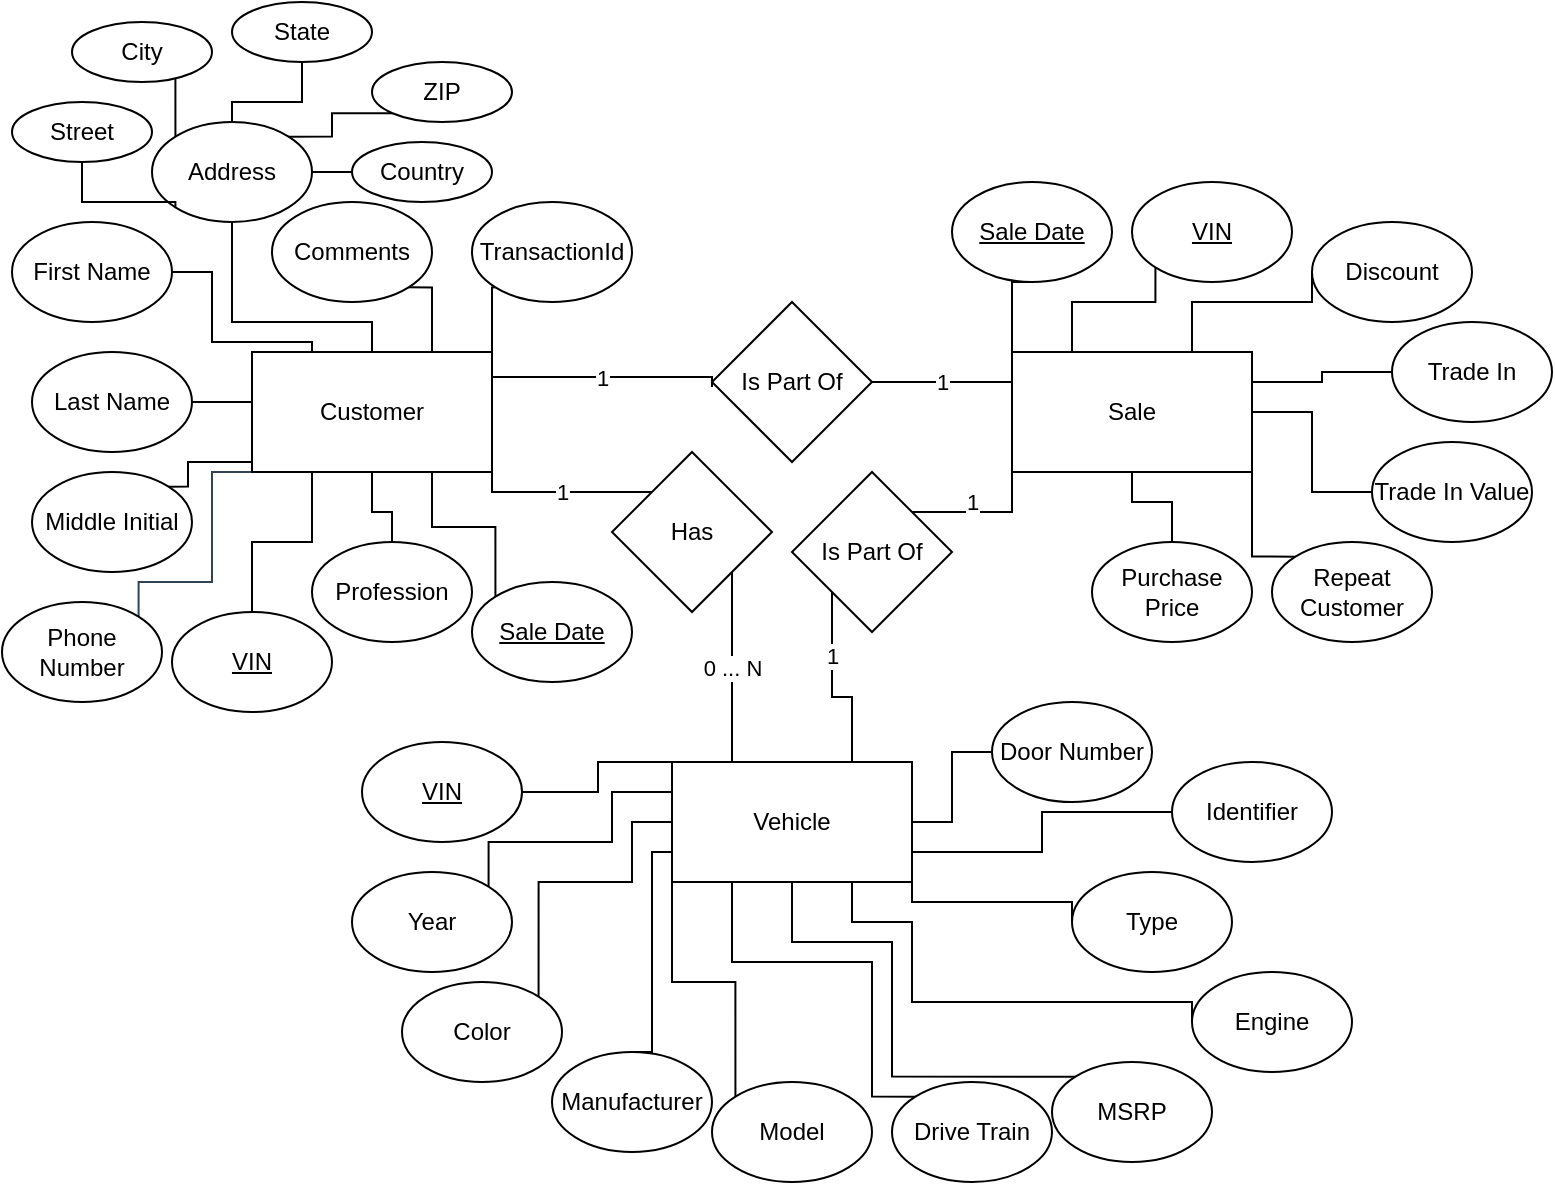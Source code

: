 <mxfile version="22.0.0" type="device">
  <diagram id="R2lEEEUBdFMjLlhIrx00" name="Page-1">
    <mxGraphModel dx="988" dy="582" grid="1" gridSize="10" guides="1" tooltips="1" connect="1" arrows="1" fold="1" page="1" pageScale="1" pageWidth="850" pageHeight="1100" math="0" shadow="0" extFonts="Permanent Marker^https://fonts.googleapis.com/css?family=Permanent+Marker">
      <root>
        <mxCell id="0" />
        <mxCell id="1" parent="0" />
        <mxCell id="QbFRDrq9OHAnYULUhJMN-68" style="edgeStyle=orthogonalEdgeStyle;rounded=0;orthogonalLoop=1;jettySize=auto;html=1;exitX=0;exitY=1;exitDx=0;exitDy=0;entryX=1;entryY=0;entryDx=0;entryDy=0;endArrow=none;endFill=0;" parent="1" source="QbFRDrq9OHAnYULUhJMN-6" target="QbFRDrq9OHAnYULUhJMN-67" edge="1">
          <mxGeometry relative="1" as="geometry">
            <Array as="points">
              <mxPoint x="98" y="280" />
            </Array>
          </mxGeometry>
        </mxCell>
        <mxCell id="yucVVNu-49GvE-tczd0_-43" style="edgeStyle=orthogonalEdgeStyle;rounded=0;orthogonalLoop=1;jettySize=auto;html=1;endArrow=none;endFill=0;exitX=0.5;exitY=1;exitDx=0;exitDy=0;" edge="1" parent="1" source="QbFRDrq9OHAnYULUhJMN-6" target="yucVVNu-49GvE-tczd0_-40">
          <mxGeometry relative="1" as="geometry">
            <mxPoint x="190" y="290" as="sourcePoint" />
          </mxGeometry>
        </mxCell>
        <mxCell id="yucVVNu-49GvE-tczd0_-44" style="edgeStyle=orthogonalEdgeStyle;rounded=0;orthogonalLoop=1;jettySize=auto;html=1;exitX=0.25;exitY=1;exitDx=0;exitDy=0;entryX=0.5;entryY=0;entryDx=0;entryDy=0;endArrow=none;endFill=0;" edge="1" parent="1" source="QbFRDrq9OHAnYULUhJMN-6" target="QbFRDrq9OHAnYULUhJMN-69">
          <mxGeometry relative="1" as="geometry" />
        </mxCell>
        <mxCell id="yucVVNu-49GvE-tczd0_-88" value="1" style="edgeStyle=orthogonalEdgeStyle;rounded=0;orthogonalLoop=1;jettySize=auto;html=1;exitX=1;exitY=0.25;exitDx=0;exitDy=0;entryX=0;entryY=0.5;entryDx=0;entryDy=0;endArrow=none;endFill=0;" edge="1" parent="1">
          <mxGeometry relative="1" as="geometry">
            <mxPoint x="250" y="242.5" as="sourcePoint" />
            <mxPoint x="360" y="242.5" as="targetPoint" />
            <Array as="points">
              <mxPoint x="360" y="237.5" />
            </Array>
          </mxGeometry>
        </mxCell>
        <mxCell id="yucVVNu-49GvE-tczd0_-90" value="1" style="edgeStyle=orthogonalEdgeStyle;rounded=0;orthogonalLoop=1;jettySize=auto;html=1;exitX=1;exitY=1;exitDx=0;exitDy=0;entryX=0;entryY=0;entryDx=0;entryDy=0;endArrow=none;endFill=0;" edge="1" parent="1" source="QbFRDrq9OHAnYULUhJMN-6" target="yucVVNu-49GvE-tczd0_-87">
          <mxGeometry relative="1" as="geometry">
            <Array as="points">
              <mxPoint x="250" y="295" />
            </Array>
          </mxGeometry>
        </mxCell>
        <mxCell id="yucVVNu-49GvE-tczd0_-102" style="edgeStyle=orthogonalEdgeStyle;rounded=0;orthogonalLoop=1;jettySize=auto;html=1;exitX=0;exitY=1;exitDx=0;exitDy=0;entryX=1;entryY=0;entryDx=0;entryDy=0;endArrow=none;endFill=0;fillColor=#647687;strokeColor=#314354;" edge="1" parent="1" source="QbFRDrq9OHAnYULUhJMN-6" target="yucVVNu-49GvE-tczd0_-101">
          <mxGeometry relative="1" as="geometry">
            <Array as="points">
              <mxPoint x="110" y="285" />
              <mxPoint x="110" y="340" />
              <mxPoint x="73" y="340" />
            </Array>
          </mxGeometry>
        </mxCell>
        <mxCell id="QbFRDrq9OHAnYULUhJMN-6" value="Customer" style="rounded=0;whiteSpace=wrap;html=1;" parent="1" vertex="1">
          <mxGeometry x="130" y="225" width="120" height="60" as="geometry" />
        </mxCell>
        <mxCell id="QbFRDrq9OHAnYULUhJMN-24" style="edgeStyle=orthogonalEdgeStyle;rounded=0;orthogonalLoop=1;jettySize=auto;html=1;exitX=0.5;exitY=1;exitDx=0;exitDy=0;endArrow=none;endFill=0;" parent="1" source="QbFRDrq9OHAnYULUhJMN-9" target="QbFRDrq9OHAnYULUhJMN-6" edge="1">
          <mxGeometry relative="1" as="geometry">
            <Array as="points">
              <mxPoint x="120" y="210" />
              <mxPoint x="190" y="210" />
            </Array>
          </mxGeometry>
        </mxCell>
        <mxCell id="QbFRDrq9OHAnYULUhJMN-9" value="Address" style="ellipse;whiteSpace=wrap;html=1;" parent="1" vertex="1">
          <mxGeometry x="80" y="110" width="80" height="50" as="geometry" />
        </mxCell>
        <mxCell id="QbFRDrq9OHAnYULUhJMN-25" style="edgeStyle=orthogonalEdgeStyle;rounded=0;orthogonalLoop=1;jettySize=auto;html=1;exitX=1;exitY=0.5;exitDx=0;exitDy=0;entryX=0.25;entryY=0;entryDx=0;entryDy=0;endArrow=none;endFill=0;" parent="1" source="QbFRDrq9OHAnYULUhJMN-10" target="QbFRDrq9OHAnYULUhJMN-6" edge="1">
          <mxGeometry relative="1" as="geometry">
            <Array as="points">
              <mxPoint x="110" y="185" />
              <mxPoint x="110" y="220" />
            </Array>
          </mxGeometry>
        </mxCell>
        <mxCell id="QbFRDrq9OHAnYULUhJMN-10" value="First Name" style="ellipse;whiteSpace=wrap;html=1;" parent="1" vertex="1">
          <mxGeometry x="10" y="160" width="80" height="50" as="geometry" />
        </mxCell>
        <mxCell id="QbFRDrq9OHAnYULUhJMN-26" style="edgeStyle=orthogonalEdgeStyle;rounded=0;orthogonalLoop=1;jettySize=auto;html=1;exitX=1;exitY=0.5;exitDx=0;exitDy=0;entryX=0;entryY=0.5;entryDx=0;entryDy=0;endArrow=none;endFill=0;" parent="1" source="QbFRDrq9OHAnYULUhJMN-12" target="QbFRDrq9OHAnYULUhJMN-6" edge="1">
          <mxGeometry relative="1" as="geometry" />
        </mxCell>
        <mxCell id="QbFRDrq9OHAnYULUhJMN-12" value="Last Name" style="ellipse;whiteSpace=wrap;html=1;" parent="1" vertex="1">
          <mxGeometry x="20" y="225" width="80" height="50" as="geometry" />
        </mxCell>
        <mxCell id="QbFRDrq9OHAnYULUhJMN-19" style="edgeStyle=orthogonalEdgeStyle;rounded=0;orthogonalLoop=1;jettySize=auto;html=1;exitX=1;exitY=1;exitDx=0;exitDy=0;entryX=0;entryY=0;entryDx=0;entryDy=0;endArrow=none;endFill=0;" parent="1" source="QbFRDrq9OHAnYULUhJMN-14" target="QbFRDrq9OHAnYULUhJMN-9" edge="1">
          <mxGeometry relative="1" as="geometry" />
        </mxCell>
        <mxCell id="QbFRDrq9OHAnYULUhJMN-14" value="City" style="ellipse;whiteSpace=wrap;html=1;" parent="1" vertex="1">
          <mxGeometry x="40" y="60" width="70" height="30" as="geometry" />
        </mxCell>
        <mxCell id="QbFRDrq9OHAnYULUhJMN-21" style="edgeStyle=orthogonalEdgeStyle;rounded=0;orthogonalLoop=1;jettySize=auto;html=1;exitX=0.5;exitY=1;exitDx=0;exitDy=0;entryX=0.5;entryY=0;entryDx=0;entryDy=0;endArrow=none;endFill=0;" parent="1" source="QbFRDrq9OHAnYULUhJMN-15" target="QbFRDrq9OHAnYULUhJMN-9" edge="1">
          <mxGeometry relative="1" as="geometry" />
        </mxCell>
        <mxCell id="QbFRDrq9OHAnYULUhJMN-15" value="State" style="ellipse;whiteSpace=wrap;html=1;" parent="1" vertex="1">
          <mxGeometry x="120" y="50" width="70" height="30" as="geometry" />
        </mxCell>
        <mxCell id="QbFRDrq9OHAnYULUhJMN-22" style="edgeStyle=orthogonalEdgeStyle;rounded=0;orthogonalLoop=1;jettySize=auto;html=1;exitX=0;exitY=1;exitDx=0;exitDy=0;entryX=1;entryY=0;entryDx=0;entryDy=0;endArrow=none;endFill=0;" parent="1" source="QbFRDrq9OHAnYULUhJMN-16" target="QbFRDrq9OHAnYULUhJMN-9" edge="1">
          <mxGeometry relative="1" as="geometry" />
        </mxCell>
        <mxCell id="QbFRDrq9OHAnYULUhJMN-16" value="ZIP" style="ellipse;whiteSpace=wrap;html=1;" parent="1" vertex="1">
          <mxGeometry x="190" y="80" width="70" height="30" as="geometry" />
        </mxCell>
        <mxCell id="QbFRDrq9OHAnYULUhJMN-23" style="edgeStyle=orthogonalEdgeStyle;rounded=0;orthogonalLoop=1;jettySize=auto;html=1;exitX=0;exitY=0.5;exitDx=0;exitDy=0;endArrow=none;endFill=0;" parent="1" source="QbFRDrq9OHAnYULUhJMN-17" target="QbFRDrq9OHAnYULUhJMN-9" edge="1">
          <mxGeometry relative="1" as="geometry" />
        </mxCell>
        <mxCell id="QbFRDrq9OHAnYULUhJMN-17" value="Country" style="ellipse;whiteSpace=wrap;html=1;" parent="1" vertex="1">
          <mxGeometry x="180" y="120" width="70" height="30" as="geometry" />
        </mxCell>
        <mxCell id="yucVVNu-49GvE-tczd0_-89" value="1" style="edgeStyle=orthogonalEdgeStyle;rounded=0;orthogonalLoop=1;jettySize=auto;html=1;exitX=0;exitY=0.25;exitDx=0;exitDy=0;entryX=1;entryY=0.5;entryDx=0;entryDy=0;endArrow=none;endFill=0;" edge="1" parent="1" source="QbFRDrq9OHAnYULUhJMN-63" target="yucVVNu-49GvE-tczd0_-85">
          <mxGeometry relative="1" as="geometry" />
        </mxCell>
        <mxCell id="QbFRDrq9OHAnYULUhJMN-63" value="Sale" style="rounded=0;whiteSpace=wrap;html=1;" parent="1" vertex="1">
          <mxGeometry x="510" y="225" width="120" height="60" as="geometry" />
        </mxCell>
        <mxCell id="QbFRDrq9OHAnYULUhJMN-64" value="Vehicle" style="rounded=0;whiteSpace=wrap;html=1;" parent="1" vertex="1">
          <mxGeometry x="340" y="430" width="120" height="60" as="geometry" />
        </mxCell>
        <mxCell id="QbFRDrq9OHAnYULUhJMN-67" value="Middle Initial" style="ellipse;whiteSpace=wrap;html=1;" parent="1" vertex="1">
          <mxGeometry x="20" y="285" width="80" height="50" as="geometry" />
        </mxCell>
        <mxCell id="QbFRDrq9OHAnYULUhJMN-69" value="&lt;u&gt;VIN&lt;/u&gt;" style="ellipse;whiteSpace=wrap;html=1;" parent="1" vertex="1">
          <mxGeometry x="90" y="355" width="80" height="50" as="geometry" />
        </mxCell>
        <mxCell id="yucVVNu-49GvE-tczd0_-40" value="Profession" style="ellipse;whiteSpace=wrap;html=1;" vertex="1" parent="1">
          <mxGeometry x="160" y="320" width="80" height="50" as="geometry" />
        </mxCell>
        <mxCell id="yucVVNu-49GvE-tczd0_-104" style="edgeStyle=orthogonalEdgeStyle;rounded=0;orthogonalLoop=1;jettySize=auto;html=1;exitX=1;exitY=1;exitDx=0;exitDy=0;entryX=0.75;entryY=0;entryDx=0;entryDy=0;endArrow=none;endFill=0;" edge="1" parent="1" source="yucVVNu-49GvE-tczd0_-41" target="QbFRDrq9OHAnYULUhJMN-6">
          <mxGeometry relative="1" as="geometry" />
        </mxCell>
        <mxCell id="yucVVNu-49GvE-tczd0_-41" value="Comments" style="ellipse;whiteSpace=wrap;html=1;" vertex="1" parent="1">
          <mxGeometry x="140" y="150" width="80" height="50" as="geometry" />
        </mxCell>
        <mxCell id="yucVVNu-49GvE-tczd0_-47" style="edgeStyle=orthogonalEdgeStyle;rounded=0;orthogonalLoop=1;jettySize=auto;html=1;exitX=0;exitY=0;exitDx=0;exitDy=0;entryX=0.75;entryY=1;entryDx=0;entryDy=0;endArrow=none;endFill=0;" edge="1" parent="1" source="yucVVNu-49GvE-tczd0_-46" target="QbFRDrq9OHAnYULUhJMN-6">
          <mxGeometry relative="1" as="geometry" />
        </mxCell>
        <mxCell id="yucVVNu-49GvE-tczd0_-46" value="&lt;u&gt;Sale Date&lt;/u&gt;" style="ellipse;whiteSpace=wrap;html=1;" vertex="1" parent="1">
          <mxGeometry x="240" y="340" width="80" height="50" as="geometry" />
        </mxCell>
        <mxCell id="yucVVNu-49GvE-tczd0_-55" style="edgeStyle=orthogonalEdgeStyle;rounded=0;orthogonalLoop=1;jettySize=auto;html=1;exitX=0.5;exitY=1;exitDx=0;exitDy=0;entryX=0;entryY=0;entryDx=0;entryDy=0;endArrow=none;endFill=0;" edge="1" parent="1" source="yucVVNu-49GvE-tczd0_-48" target="QbFRDrq9OHAnYULUhJMN-63">
          <mxGeometry relative="1" as="geometry" />
        </mxCell>
        <mxCell id="yucVVNu-49GvE-tczd0_-48" value="&lt;u&gt;Sale Date&lt;/u&gt;" style="ellipse;whiteSpace=wrap;html=1;" vertex="1" parent="1">
          <mxGeometry x="480" y="140" width="80" height="50" as="geometry" />
        </mxCell>
        <mxCell id="yucVVNu-49GvE-tczd0_-56" style="edgeStyle=orthogonalEdgeStyle;rounded=0;orthogonalLoop=1;jettySize=auto;html=1;exitX=0;exitY=1;exitDx=0;exitDy=0;entryX=0.25;entryY=0;entryDx=0;entryDy=0;endArrow=none;endFill=0;" edge="1" parent="1" source="yucVVNu-49GvE-tczd0_-49" target="QbFRDrq9OHAnYULUhJMN-63">
          <mxGeometry relative="1" as="geometry">
            <Array as="points">
              <mxPoint x="582" y="200" />
              <mxPoint x="540" y="200" />
            </Array>
          </mxGeometry>
        </mxCell>
        <mxCell id="yucVVNu-49GvE-tczd0_-49" value="&lt;u&gt;VIN&lt;/u&gt;" style="ellipse;whiteSpace=wrap;html=1;" vertex="1" parent="1">
          <mxGeometry x="570" y="140" width="80" height="50" as="geometry" />
        </mxCell>
        <mxCell id="yucVVNu-49GvE-tczd0_-57" style="edgeStyle=orthogonalEdgeStyle;rounded=0;orthogonalLoop=1;jettySize=auto;html=1;exitX=0;exitY=0.5;exitDx=0;exitDy=0;entryX=0.75;entryY=0;entryDx=0;entryDy=0;endArrow=none;endFill=0;" edge="1" parent="1" source="yucVVNu-49GvE-tczd0_-50" target="QbFRDrq9OHAnYULUhJMN-63">
          <mxGeometry relative="1" as="geometry">
            <Array as="points">
              <mxPoint x="660" y="200" />
              <mxPoint x="600" y="200" />
            </Array>
          </mxGeometry>
        </mxCell>
        <mxCell id="yucVVNu-49GvE-tczd0_-50" value="Discount" style="ellipse;whiteSpace=wrap;html=1;" vertex="1" parent="1">
          <mxGeometry x="660" y="160" width="80" height="50" as="geometry" />
        </mxCell>
        <mxCell id="yucVVNu-49GvE-tczd0_-58" style="edgeStyle=orthogonalEdgeStyle;rounded=0;orthogonalLoop=1;jettySize=auto;html=1;exitX=0;exitY=0.5;exitDx=0;exitDy=0;entryX=1;entryY=0.25;entryDx=0;entryDy=0;endArrow=none;endFill=0;" edge="1" parent="1" source="yucVVNu-49GvE-tczd0_-51" target="QbFRDrq9OHAnYULUhJMN-63">
          <mxGeometry relative="1" as="geometry" />
        </mxCell>
        <mxCell id="yucVVNu-49GvE-tczd0_-51" value="Trade In" style="ellipse;whiteSpace=wrap;html=1;" vertex="1" parent="1">
          <mxGeometry x="700" y="210" width="80" height="50" as="geometry" />
        </mxCell>
        <mxCell id="yucVVNu-49GvE-tczd0_-59" style="edgeStyle=orthogonalEdgeStyle;rounded=0;orthogonalLoop=1;jettySize=auto;html=1;exitX=0;exitY=0.5;exitDx=0;exitDy=0;entryX=1;entryY=0.5;entryDx=0;entryDy=0;endArrow=none;endFill=0;" edge="1" parent="1" source="yucVVNu-49GvE-tczd0_-52" target="QbFRDrq9OHAnYULUhJMN-63">
          <mxGeometry relative="1" as="geometry" />
        </mxCell>
        <mxCell id="yucVVNu-49GvE-tczd0_-52" value="Trade In Value" style="ellipse;whiteSpace=wrap;html=1;" vertex="1" parent="1">
          <mxGeometry x="690" y="270" width="80" height="50" as="geometry" />
        </mxCell>
        <mxCell id="yucVVNu-49GvE-tczd0_-60" style="edgeStyle=orthogonalEdgeStyle;rounded=0;orthogonalLoop=1;jettySize=auto;html=1;exitX=0;exitY=0;exitDx=0;exitDy=0;entryX=1;entryY=1;entryDx=0;entryDy=0;endArrow=none;endFill=0;" edge="1" parent="1" source="yucVVNu-49GvE-tczd0_-53" target="QbFRDrq9OHAnYULUhJMN-63">
          <mxGeometry relative="1" as="geometry">
            <Array as="points">
              <mxPoint x="630" y="327" />
            </Array>
          </mxGeometry>
        </mxCell>
        <mxCell id="yucVVNu-49GvE-tczd0_-53" value="Repeat Customer" style="ellipse;whiteSpace=wrap;html=1;" vertex="1" parent="1">
          <mxGeometry x="640" y="320" width="80" height="50" as="geometry" />
        </mxCell>
        <mxCell id="yucVVNu-49GvE-tczd0_-61" style="edgeStyle=orthogonalEdgeStyle;rounded=0;orthogonalLoop=1;jettySize=auto;html=1;exitX=0.5;exitY=0;exitDx=0;exitDy=0;entryX=0.5;entryY=1;entryDx=0;entryDy=0;endArrow=none;endFill=0;" edge="1" parent="1" source="yucVVNu-49GvE-tczd0_-54" target="QbFRDrq9OHAnYULUhJMN-63">
          <mxGeometry relative="1" as="geometry" />
        </mxCell>
        <mxCell id="yucVVNu-49GvE-tczd0_-54" value="Purchase Price" style="ellipse;whiteSpace=wrap;html=1;" vertex="1" parent="1">
          <mxGeometry x="550" y="320" width="80" height="50" as="geometry" />
        </mxCell>
        <mxCell id="yucVVNu-49GvE-tczd0_-74" style="edgeStyle=orthogonalEdgeStyle;rounded=0;orthogonalLoop=1;jettySize=auto;html=1;exitX=1;exitY=0.5;exitDx=0;exitDy=0;entryX=0;entryY=0;entryDx=0;entryDy=0;endArrow=none;endFill=0;" edge="1" parent="1" source="yucVVNu-49GvE-tczd0_-62" target="QbFRDrq9OHAnYULUhJMN-64">
          <mxGeometry relative="1" as="geometry">
            <Array as="points">
              <mxPoint x="303" y="445" />
              <mxPoint x="303" y="430" />
            </Array>
          </mxGeometry>
        </mxCell>
        <mxCell id="yucVVNu-49GvE-tczd0_-62" value="&lt;u&gt;VIN&lt;/u&gt;" style="ellipse;whiteSpace=wrap;html=1;" vertex="1" parent="1">
          <mxGeometry x="185" y="420" width="80" height="50" as="geometry" />
        </mxCell>
        <mxCell id="yucVVNu-49GvE-tczd0_-75" style="edgeStyle=orthogonalEdgeStyle;rounded=0;orthogonalLoop=1;jettySize=auto;html=1;exitX=1;exitY=0;exitDx=0;exitDy=0;entryX=0;entryY=0.25;entryDx=0;entryDy=0;endArrow=none;endFill=0;" edge="1" parent="1" source="yucVVNu-49GvE-tczd0_-63" target="QbFRDrq9OHAnYULUhJMN-64">
          <mxGeometry relative="1" as="geometry">
            <Array as="points">
              <mxPoint x="248" y="470" />
              <mxPoint x="310" y="470" />
              <mxPoint x="310" y="445" />
            </Array>
          </mxGeometry>
        </mxCell>
        <mxCell id="yucVVNu-49GvE-tczd0_-63" value="Year" style="ellipse;whiteSpace=wrap;html=1;" vertex="1" parent="1">
          <mxGeometry x="180" y="485" width="80" height="50" as="geometry" />
        </mxCell>
        <mxCell id="yucVVNu-49GvE-tczd0_-77" style="edgeStyle=orthogonalEdgeStyle;rounded=0;orthogonalLoop=1;jettySize=auto;html=1;exitX=0.5;exitY=0;exitDx=0;exitDy=0;entryX=0;entryY=0.75;entryDx=0;entryDy=0;endArrow=none;endFill=0;" edge="1" parent="1" source="yucVVNu-49GvE-tczd0_-64" target="QbFRDrq9OHAnYULUhJMN-64">
          <mxGeometry relative="1" as="geometry">
            <Array as="points">
              <mxPoint x="330" y="575" />
              <mxPoint x="330" y="475" />
            </Array>
          </mxGeometry>
        </mxCell>
        <mxCell id="yucVVNu-49GvE-tczd0_-64" value="Manufacturer" style="ellipse;whiteSpace=wrap;html=1;" vertex="1" parent="1">
          <mxGeometry x="280" y="575" width="80" height="50" as="geometry" />
        </mxCell>
        <mxCell id="yucVVNu-49GvE-tczd0_-78" style="edgeStyle=orthogonalEdgeStyle;rounded=0;orthogonalLoop=1;jettySize=auto;html=1;exitX=0;exitY=0;exitDx=0;exitDy=0;entryX=0;entryY=1;entryDx=0;entryDy=0;endArrow=none;endFill=0;" edge="1" parent="1" source="yucVVNu-49GvE-tczd0_-65" target="QbFRDrq9OHAnYULUhJMN-64">
          <mxGeometry relative="1" as="geometry" />
        </mxCell>
        <mxCell id="yucVVNu-49GvE-tczd0_-65" value="Model" style="ellipse;whiteSpace=wrap;html=1;" vertex="1" parent="1">
          <mxGeometry x="360" y="590" width="80" height="50" as="geometry" />
        </mxCell>
        <mxCell id="yucVVNu-49GvE-tczd0_-79" style="edgeStyle=orthogonalEdgeStyle;rounded=0;orthogonalLoop=1;jettySize=auto;html=1;exitX=0;exitY=0;exitDx=0;exitDy=0;entryX=0.25;entryY=1;entryDx=0;entryDy=0;endArrow=none;endFill=0;" edge="1" parent="1" source="yucVVNu-49GvE-tczd0_-66" target="QbFRDrq9OHAnYULUhJMN-64">
          <mxGeometry relative="1" as="geometry">
            <Array as="points">
              <mxPoint x="440" y="597" />
              <mxPoint x="440" y="530" />
              <mxPoint x="370" y="530" />
            </Array>
          </mxGeometry>
        </mxCell>
        <mxCell id="yucVVNu-49GvE-tczd0_-66" value="Drive Train" style="ellipse;whiteSpace=wrap;html=1;" vertex="1" parent="1">
          <mxGeometry x="450" y="590" width="80" height="50" as="geometry" />
        </mxCell>
        <mxCell id="yucVVNu-49GvE-tczd0_-81" style="edgeStyle=orthogonalEdgeStyle;rounded=0;orthogonalLoop=1;jettySize=auto;html=1;exitX=0;exitY=0.5;exitDx=0;exitDy=0;entryX=0.75;entryY=1;entryDx=0;entryDy=0;endArrow=none;endFill=0;" edge="1" parent="1" source="yucVVNu-49GvE-tczd0_-67" target="QbFRDrq9OHAnYULUhJMN-64">
          <mxGeometry relative="1" as="geometry">
            <Array as="points">
              <mxPoint x="600" y="550" />
              <mxPoint x="460" y="550" />
              <mxPoint x="460" y="510" />
              <mxPoint x="430" y="510" />
            </Array>
          </mxGeometry>
        </mxCell>
        <mxCell id="yucVVNu-49GvE-tczd0_-67" value="Engine" style="ellipse;whiteSpace=wrap;html=1;" vertex="1" parent="1">
          <mxGeometry x="600" y="535" width="80" height="50" as="geometry" />
        </mxCell>
        <mxCell id="yucVVNu-49GvE-tczd0_-83" style="edgeStyle=orthogonalEdgeStyle;rounded=0;orthogonalLoop=1;jettySize=auto;html=1;exitX=0;exitY=0.5;exitDx=0;exitDy=0;entryX=1;entryY=0.75;entryDx=0;entryDy=0;endArrow=none;endFill=0;" edge="1" parent="1" source="yucVVNu-49GvE-tczd0_-69" target="QbFRDrq9OHAnYULUhJMN-64">
          <mxGeometry relative="1" as="geometry" />
        </mxCell>
        <mxCell id="yucVVNu-49GvE-tczd0_-69" value="Identifier" style="ellipse;whiteSpace=wrap;html=1;" vertex="1" parent="1">
          <mxGeometry x="590" y="430" width="80" height="50" as="geometry" />
        </mxCell>
        <mxCell id="yucVVNu-49GvE-tczd0_-84" style="edgeStyle=orthogonalEdgeStyle;rounded=0;orthogonalLoop=1;jettySize=auto;html=1;exitX=0;exitY=0.5;exitDx=0;exitDy=0;entryX=1;entryY=0.5;entryDx=0;entryDy=0;endArrow=none;endFill=0;" edge="1" parent="1" source="yucVVNu-49GvE-tczd0_-70" target="QbFRDrq9OHAnYULUhJMN-64">
          <mxGeometry relative="1" as="geometry" />
        </mxCell>
        <mxCell id="yucVVNu-49GvE-tczd0_-70" value="Door Number" style="ellipse;whiteSpace=wrap;html=1;" vertex="1" parent="1">
          <mxGeometry x="500" y="400" width="80" height="50" as="geometry" />
        </mxCell>
        <mxCell id="yucVVNu-49GvE-tczd0_-76" style="edgeStyle=orthogonalEdgeStyle;rounded=0;orthogonalLoop=1;jettySize=auto;html=1;exitX=1;exitY=0;exitDx=0;exitDy=0;entryX=0;entryY=0.5;entryDx=0;entryDy=0;endArrow=none;endFill=0;" edge="1" parent="1" source="yucVVNu-49GvE-tczd0_-71" target="QbFRDrq9OHAnYULUhJMN-64">
          <mxGeometry relative="1" as="geometry">
            <Array as="points">
              <mxPoint x="273" y="490" />
              <mxPoint x="320" y="490" />
              <mxPoint x="320" y="460" />
            </Array>
          </mxGeometry>
        </mxCell>
        <mxCell id="yucVVNu-49GvE-tczd0_-71" value="Color" style="ellipse;whiteSpace=wrap;html=1;" vertex="1" parent="1">
          <mxGeometry x="205" y="540" width="80" height="50" as="geometry" />
        </mxCell>
        <mxCell id="yucVVNu-49GvE-tczd0_-82" style="edgeStyle=orthogonalEdgeStyle;rounded=0;orthogonalLoop=1;jettySize=auto;html=1;exitX=0;exitY=0.5;exitDx=0;exitDy=0;entryX=1;entryY=1;entryDx=0;entryDy=0;endArrow=none;endFill=0;" edge="1" parent="1" source="yucVVNu-49GvE-tczd0_-72" target="QbFRDrq9OHAnYULUhJMN-64">
          <mxGeometry relative="1" as="geometry">
            <Array as="points">
              <mxPoint x="540" y="500" />
              <mxPoint x="460" y="500" />
            </Array>
          </mxGeometry>
        </mxCell>
        <mxCell id="yucVVNu-49GvE-tczd0_-72" value="Type" style="ellipse;whiteSpace=wrap;html=1;" vertex="1" parent="1">
          <mxGeometry x="540" y="485" width="80" height="50" as="geometry" />
        </mxCell>
        <mxCell id="yucVVNu-49GvE-tczd0_-80" style="edgeStyle=orthogonalEdgeStyle;rounded=0;orthogonalLoop=1;jettySize=auto;html=1;exitX=0;exitY=0;exitDx=0;exitDy=0;entryX=0.5;entryY=1;entryDx=0;entryDy=0;endArrow=none;endFill=0;" edge="1" parent="1" source="yucVVNu-49GvE-tczd0_-73" target="QbFRDrq9OHAnYULUhJMN-64">
          <mxGeometry relative="1" as="geometry">
            <Array as="points">
              <mxPoint x="450" y="587" />
              <mxPoint x="450" y="520" />
              <mxPoint x="400" y="520" />
            </Array>
          </mxGeometry>
        </mxCell>
        <mxCell id="yucVVNu-49GvE-tczd0_-73" value="MSRP" style="ellipse;whiteSpace=wrap;html=1;" vertex="1" parent="1">
          <mxGeometry x="530" y="580" width="80" height="50" as="geometry" />
        </mxCell>
        <mxCell id="yucVVNu-49GvE-tczd0_-85" value="Is Part Of" style="rhombus;whiteSpace=wrap;html=1;" vertex="1" parent="1">
          <mxGeometry x="360" y="200" width="80" height="80" as="geometry" />
        </mxCell>
        <mxCell id="yucVVNu-49GvE-tczd0_-92" value="1" style="edgeStyle=orthogonalEdgeStyle;rounded=0;orthogonalLoop=1;jettySize=auto;html=1;exitX=0;exitY=1;exitDx=0;exitDy=0;entryX=0.75;entryY=0;entryDx=0;entryDy=0;endArrow=none;endFill=0;" edge="1" parent="1" source="yucVVNu-49GvE-tczd0_-86" target="QbFRDrq9OHAnYULUhJMN-64">
          <mxGeometry x="-0.333" relative="1" as="geometry">
            <mxPoint as="offset" />
          </mxGeometry>
        </mxCell>
        <mxCell id="yucVVNu-49GvE-tczd0_-93" value="1" style="edgeStyle=orthogonalEdgeStyle;rounded=0;orthogonalLoop=1;jettySize=auto;html=1;exitX=1;exitY=0;exitDx=0;exitDy=0;entryX=0;entryY=1;entryDx=0;entryDy=0;endArrow=none;endFill=0;" edge="1" parent="1" source="yucVVNu-49GvE-tczd0_-86" target="QbFRDrq9OHAnYULUhJMN-63">
          <mxGeometry x="-0.143" y="5" relative="1" as="geometry">
            <mxPoint as="offset" />
          </mxGeometry>
        </mxCell>
        <mxCell id="yucVVNu-49GvE-tczd0_-86" value="Is Part Of" style="rhombus;whiteSpace=wrap;html=1;" vertex="1" parent="1">
          <mxGeometry x="400" y="285" width="80" height="80" as="geometry" />
        </mxCell>
        <mxCell id="yucVVNu-49GvE-tczd0_-95" value="0 ... N" style="edgeStyle=orthogonalEdgeStyle;rounded=0;orthogonalLoop=1;jettySize=auto;html=1;exitX=1;exitY=1;exitDx=0;exitDy=0;entryX=0.25;entryY=0;entryDx=0;entryDy=0;endArrow=none;endFill=0;" edge="1" parent="1" source="yucVVNu-49GvE-tczd0_-87" target="QbFRDrq9OHAnYULUhJMN-64">
          <mxGeometry relative="1" as="geometry" />
        </mxCell>
        <mxCell id="yucVVNu-49GvE-tczd0_-87" value="Has" style="rhombus;whiteSpace=wrap;html=1;" vertex="1" parent="1">
          <mxGeometry x="310" y="275" width="80" height="80" as="geometry" />
        </mxCell>
        <mxCell id="yucVVNu-49GvE-tczd0_-100" style="edgeStyle=orthogonalEdgeStyle;rounded=0;orthogonalLoop=1;jettySize=auto;html=1;exitX=0.5;exitY=1;exitDx=0;exitDy=0;entryX=0;entryY=1;entryDx=0;entryDy=0;endArrow=none;endFill=0;" edge="1" parent="1" source="yucVVNu-49GvE-tczd0_-99" target="QbFRDrq9OHAnYULUhJMN-9">
          <mxGeometry relative="1" as="geometry" />
        </mxCell>
        <mxCell id="yucVVNu-49GvE-tczd0_-99" value="Street" style="ellipse;whiteSpace=wrap;html=1;" vertex="1" parent="1">
          <mxGeometry x="10" y="100" width="70" height="30" as="geometry" />
        </mxCell>
        <mxCell id="yucVVNu-49GvE-tczd0_-101" value="Phone Number" style="ellipse;whiteSpace=wrap;html=1;" vertex="1" parent="1">
          <mxGeometry x="5" y="350" width="80" height="50" as="geometry" />
        </mxCell>
        <mxCell id="yucVVNu-49GvE-tczd0_-106" style="edgeStyle=orthogonalEdgeStyle;rounded=0;orthogonalLoop=1;jettySize=auto;html=1;exitX=0;exitY=1;exitDx=0;exitDy=0;entryX=1;entryY=0;entryDx=0;entryDy=0;endArrow=none;endFill=0;" edge="1" parent="1" source="yucVVNu-49GvE-tczd0_-105" target="QbFRDrq9OHAnYULUhJMN-6">
          <mxGeometry relative="1" as="geometry" />
        </mxCell>
        <mxCell id="yucVVNu-49GvE-tczd0_-105" value="TransactionId" style="ellipse;whiteSpace=wrap;html=1;" vertex="1" parent="1">
          <mxGeometry x="240" y="150" width="80" height="50" as="geometry" />
        </mxCell>
      </root>
    </mxGraphModel>
  </diagram>
</mxfile>
